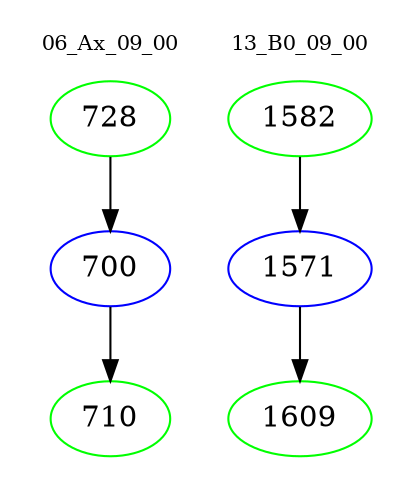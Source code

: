 digraph{
subgraph cluster_0 {
color = white
label = "06_Ax_09_00";
fontsize=10;
T0_728 [label="728", color="green"]
T0_728 -> T0_700 [color="black"]
T0_700 [label="700", color="blue"]
T0_700 -> T0_710 [color="black"]
T0_710 [label="710", color="green"]
}
subgraph cluster_1 {
color = white
label = "13_B0_09_00";
fontsize=10;
T1_1582 [label="1582", color="green"]
T1_1582 -> T1_1571 [color="black"]
T1_1571 [label="1571", color="blue"]
T1_1571 -> T1_1609 [color="black"]
T1_1609 [label="1609", color="green"]
}
}
